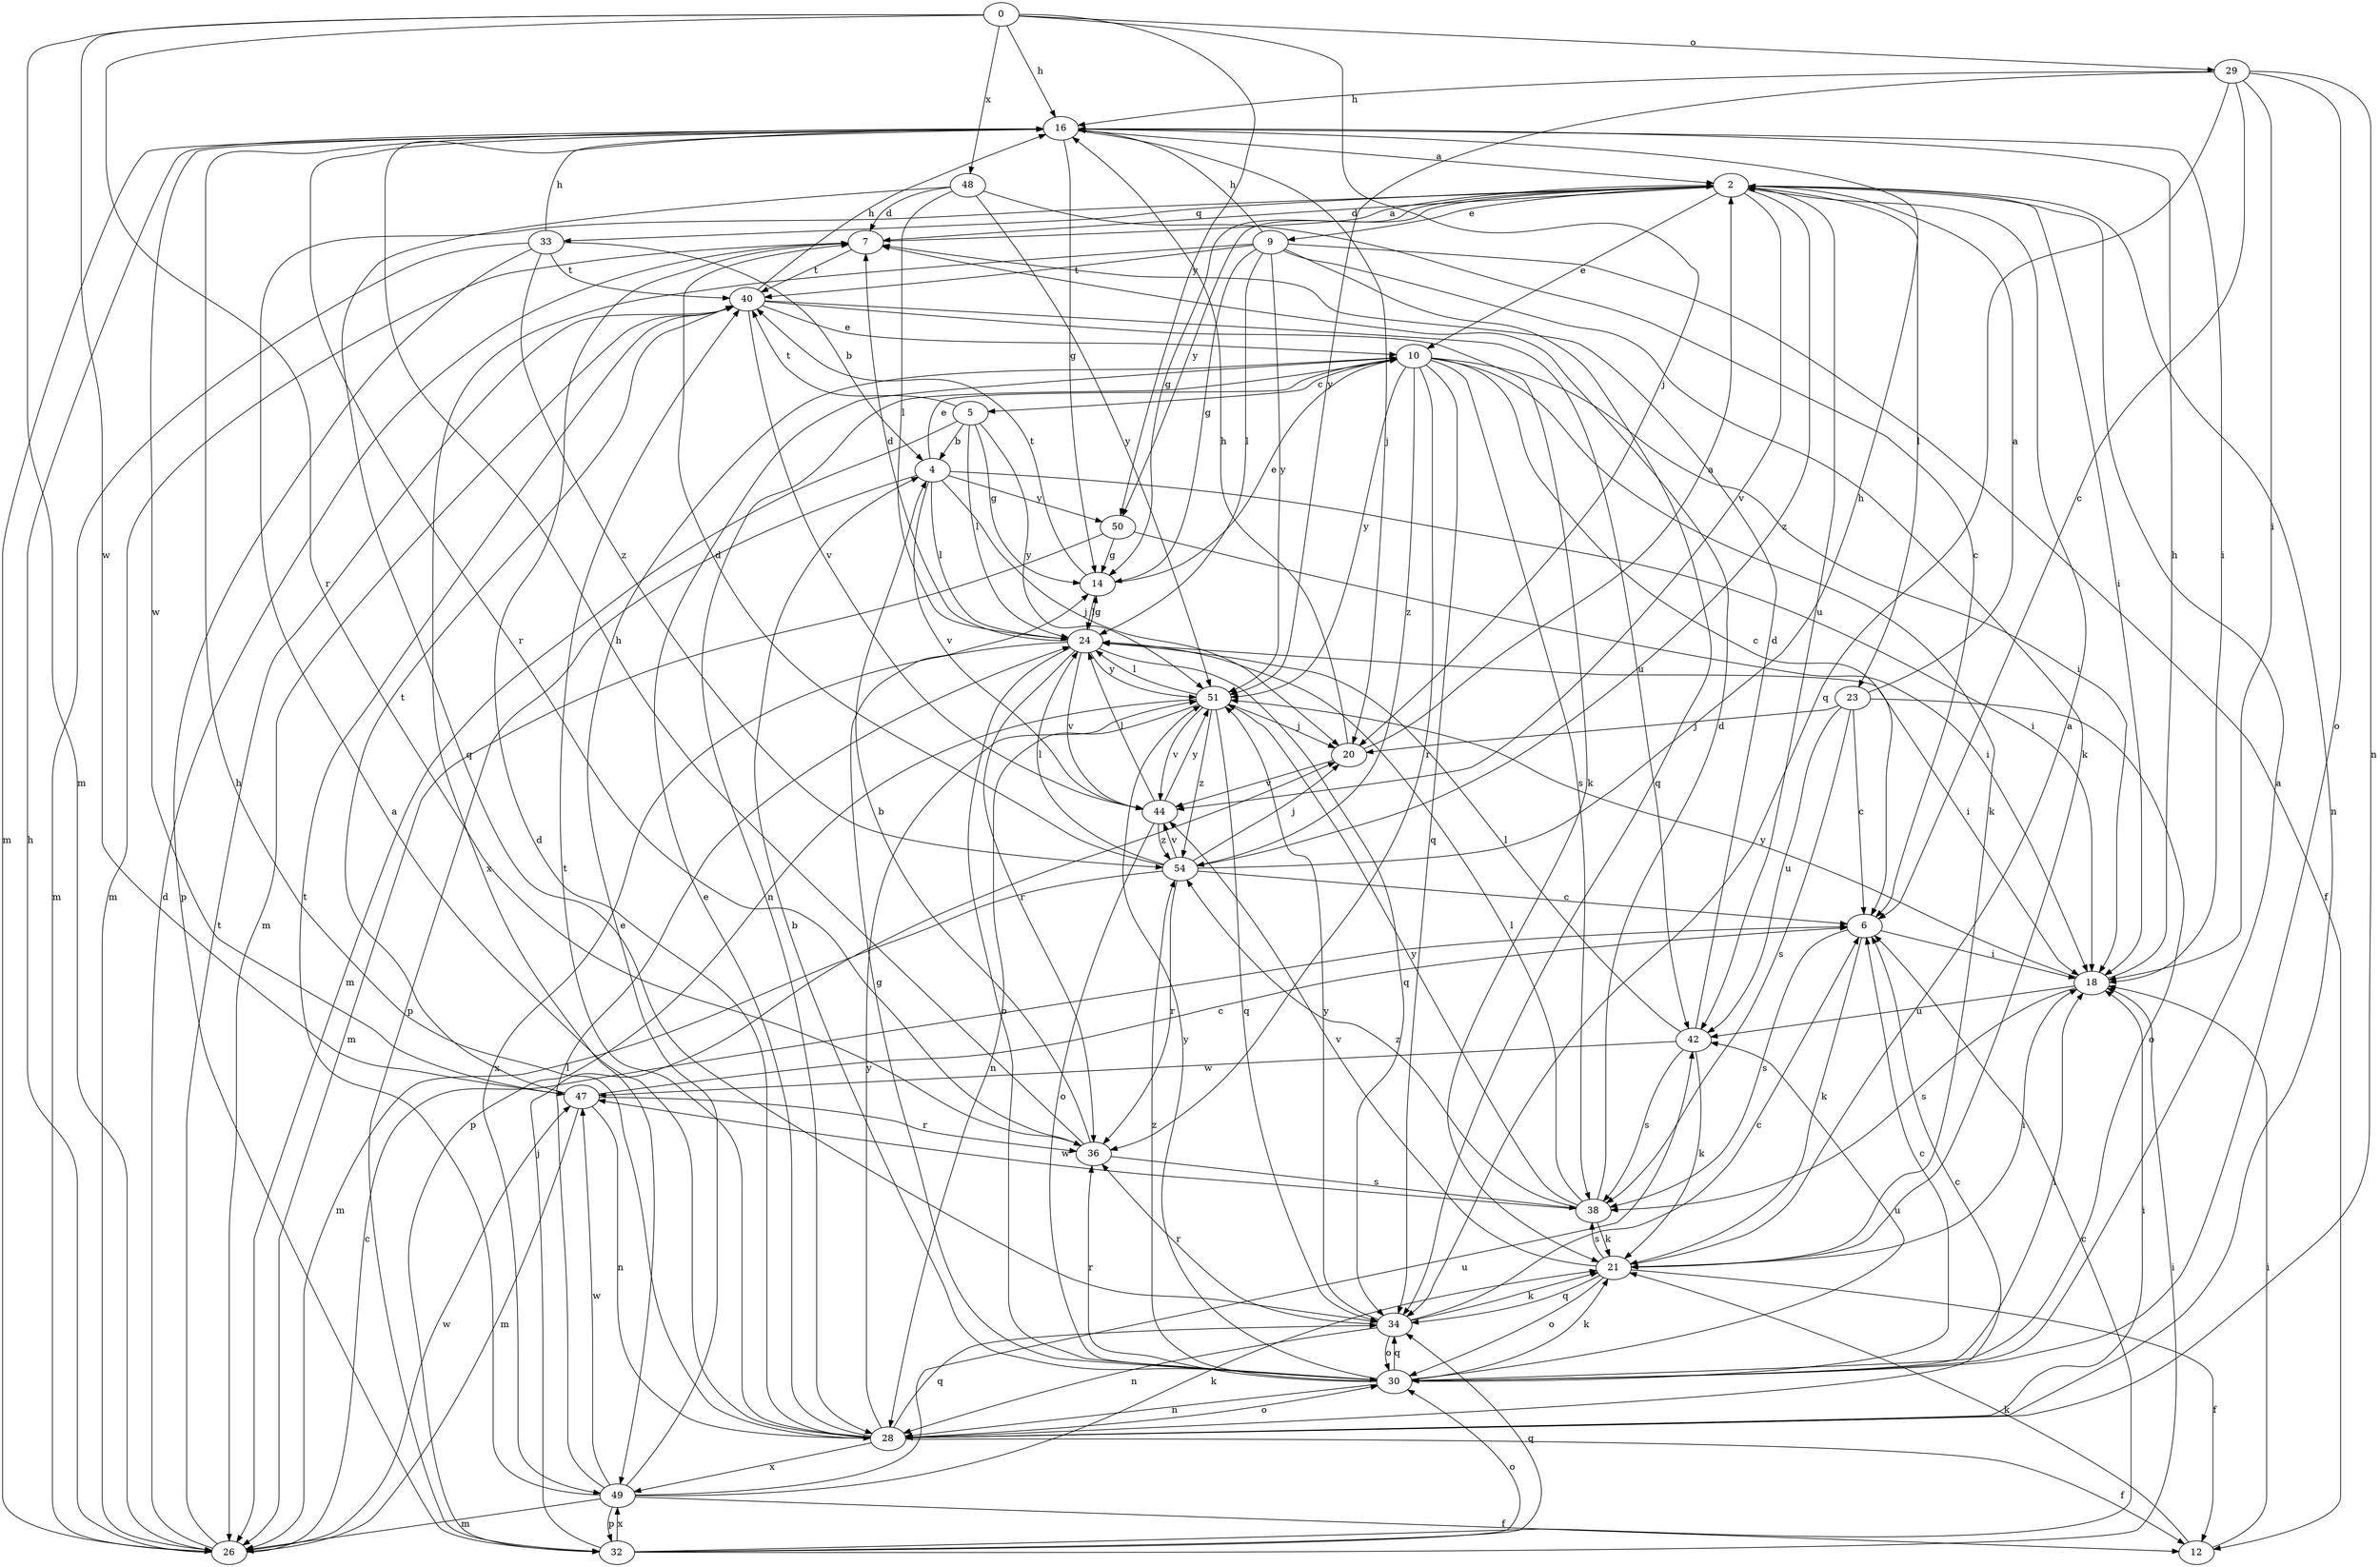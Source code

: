 strict digraph  {
0;
2;
4;
5;
6;
7;
9;
10;
12;
14;
16;
18;
20;
21;
23;
24;
26;
28;
29;
30;
32;
33;
34;
36;
38;
40;
42;
44;
47;
48;
49;
50;
51;
54;
0 -> 16  [label=h];
0 -> 20  [label=j];
0 -> 26  [label=m];
0 -> 29  [label=o];
0 -> 36  [label=r];
0 -> 47  [label=w];
0 -> 48  [label=x];
0 -> 50  [label=y];
2 -> 7  [label=d];
2 -> 9  [label=e];
2 -> 10  [label=e];
2 -> 14  [label=g];
2 -> 18  [label=i];
2 -> 23  [label=l];
2 -> 28  [label=n];
2 -> 33  [label=q];
2 -> 42  [label=u];
2 -> 44  [label=v];
2 -> 50  [label=y];
2 -> 54  [label=z];
4 -> 10  [label=e];
4 -> 18  [label=i];
4 -> 20  [label=j];
4 -> 24  [label=l];
4 -> 32  [label=p];
4 -> 44  [label=v];
4 -> 50  [label=y];
5 -> 4  [label=b];
5 -> 14  [label=g];
5 -> 24  [label=l];
5 -> 26  [label=m];
5 -> 40  [label=t];
5 -> 51  [label=y];
6 -> 18  [label=i];
6 -> 21  [label=k];
6 -> 38  [label=s];
7 -> 2  [label=a];
7 -> 26  [label=m];
7 -> 40  [label=t];
9 -> 12  [label=f];
9 -> 14  [label=g];
9 -> 16  [label=h];
9 -> 21  [label=k];
9 -> 24  [label=l];
9 -> 34  [label=q];
9 -> 40  [label=t];
9 -> 49  [label=x];
9 -> 51  [label=y];
10 -> 5  [label=c];
10 -> 6  [label=c];
10 -> 18  [label=i];
10 -> 21  [label=k];
10 -> 28  [label=n];
10 -> 34  [label=q];
10 -> 36  [label=r];
10 -> 38  [label=s];
10 -> 51  [label=y];
10 -> 54  [label=z];
12 -> 18  [label=i];
12 -> 21  [label=k];
14 -> 10  [label=e];
14 -> 24  [label=l];
14 -> 40  [label=t];
16 -> 2  [label=a];
16 -> 14  [label=g];
16 -> 18  [label=i];
16 -> 20  [label=j];
16 -> 26  [label=m];
16 -> 36  [label=r];
16 -> 47  [label=w];
18 -> 16  [label=h];
18 -> 38  [label=s];
18 -> 42  [label=u];
18 -> 51  [label=y];
20 -> 2  [label=a];
20 -> 16  [label=h];
20 -> 44  [label=v];
21 -> 2  [label=a];
21 -> 12  [label=f];
21 -> 18  [label=i];
21 -> 30  [label=o];
21 -> 34  [label=q];
21 -> 38  [label=s];
21 -> 44  [label=v];
23 -> 2  [label=a];
23 -> 6  [label=c];
23 -> 20  [label=j];
23 -> 30  [label=o];
23 -> 38  [label=s];
23 -> 42  [label=u];
24 -> 7  [label=d];
24 -> 14  [label=g];
24 -> 18  [label=i];
24 -> 30  [label=o];
24 -> 34  [label=q];
24 -> 36  [label=r];
24 -> 44  [label=v];
24 -> 49  [label=x];
24 -> 51  [label=y];
26 -> 6  [label=c];
26 -> 7  [label=d];
26 -> 16  [label=h];
26 -> 40  [label=t];
26 -> 47  [label=w];
28 -> 2  [label=a];
28 -> 6  [label=c];
28 -> 7  [label=d];
28 -> 10  [label=e];
28 -> 12  [label=f];
28 -> 16  [label=h];
28 -> 18  [label=i];
28 -> 30  [label=o];
28 -> 34  [label=q];
28 -> 40  [label=t];
28 -> 49  [label=x];
28 -> 51  [label=y];
29 -> 6  [label=c];
29 -> 16  [label=h];
29 -> 18  [label=i];
29 -> 28  [label=n];
29 -> 30  [label=o];
29 -> 34  [label=q];
29 -> 51  [label=y];
30 -> 2  [label=a];
30 -> 4  [label=b];
30 -> 6  [label=c];
30 -> 14  [label=g];
30 -> 18  [label=i];
30 -> 21  [label=k];
30 -> 28  [label=n];
30 -> 34  [label=q];
30 -> 36  [label=r];
30 -> 42  [label=u];
30 -> 51  [label=y];
30 -> 54  [label=z];
32 -> 6  [label=c];
32 -> 18  [label=i];
32 -> 20  [label=j];
32 -> 30  [label=o];
32 -> 34  [label=q];
32 -> 49  [label=x];
33 -> 4  [label=b];
33 -> 16  [label=h];
33 -> 26  [label=m];
33 -> 32  [label=p];
33 -> 40  [label=t];
33 -> 54  [label=z];
34 -> 6  [label=c];
34 -> 21  [label=k];
34 -> 28  [label=n];
34 -> 30  [label=o];
34 -> 36  [label=r];
34 -> 51  [label=y];
36 -> 4  [label=b];
36 -> 16  [label=h];
36 -> 38  [label=s];
38 -> 7  [label=d];
38 -> 21  [label=k];
38 -> 24  [label=l];
38 -> 47  [label=w];
38 -> 51  [label=y];
38 -> 54  [label=z];
40 -> 10  [label=e];
40 -> 16  [label=h];
40 -> 21  [label=k];
40 -> 26  [label=m];
40 -> 42  [label=u];
40 -> 44  [label=v];
42 -> 7  [label=d];
42 -> 21  [label=k];
42 -> 24  [label=l];
42 -> 38  [label=s];
42 -> 47  [label=w];
44 -> 24  [label=l];
44 -> 30  [label=o];
44 -> 51  [label=y];
44 -> 54  [label=z];
47 -> 6  [label=c];
47 -> 26  [label=m];
47 -> 28  [label=n];
47 -> 36  [label=r];
47 -> 40  [label=t];
48 -> 6  [label=c];
48 -> 7  [label=d];
48 -> 24  [label=l];
48 -> 34  [label=q];
48 -> 51  [label=y];
49 -> 10  [label=e];
49 -> 12  [label=f];
49 -> 21  [label=k];
49 -> 24  [label=l];
49 -> 26  [label=m];
49 -> 32  [label=p];
49 -> 40  [label=t];
49 -> 42  [label=u];
49 -> 47  [label=w];
50 -> 14  [label=g];
50 -> 18  [label=i];
50 -> 26  [label=m];
51 -> 20  [label=j];
51 -> 24  [label=l];
51 -> 28  [label=n];
51 -> 32  [label=p];
51 -> 34  [label=q];
51 -> 44  [label=v];
51 -> 54  [label=z];
54 -> 6  [label=c];
54 -> 7  [label=d];
54 -> 16  [label=h];
54 -> 20  [label=j];
54 -> 24  [label=l];
54 -> 26  [label=m];
54 -> 36  [label=r];
54 -> 44  [label=v];
}
